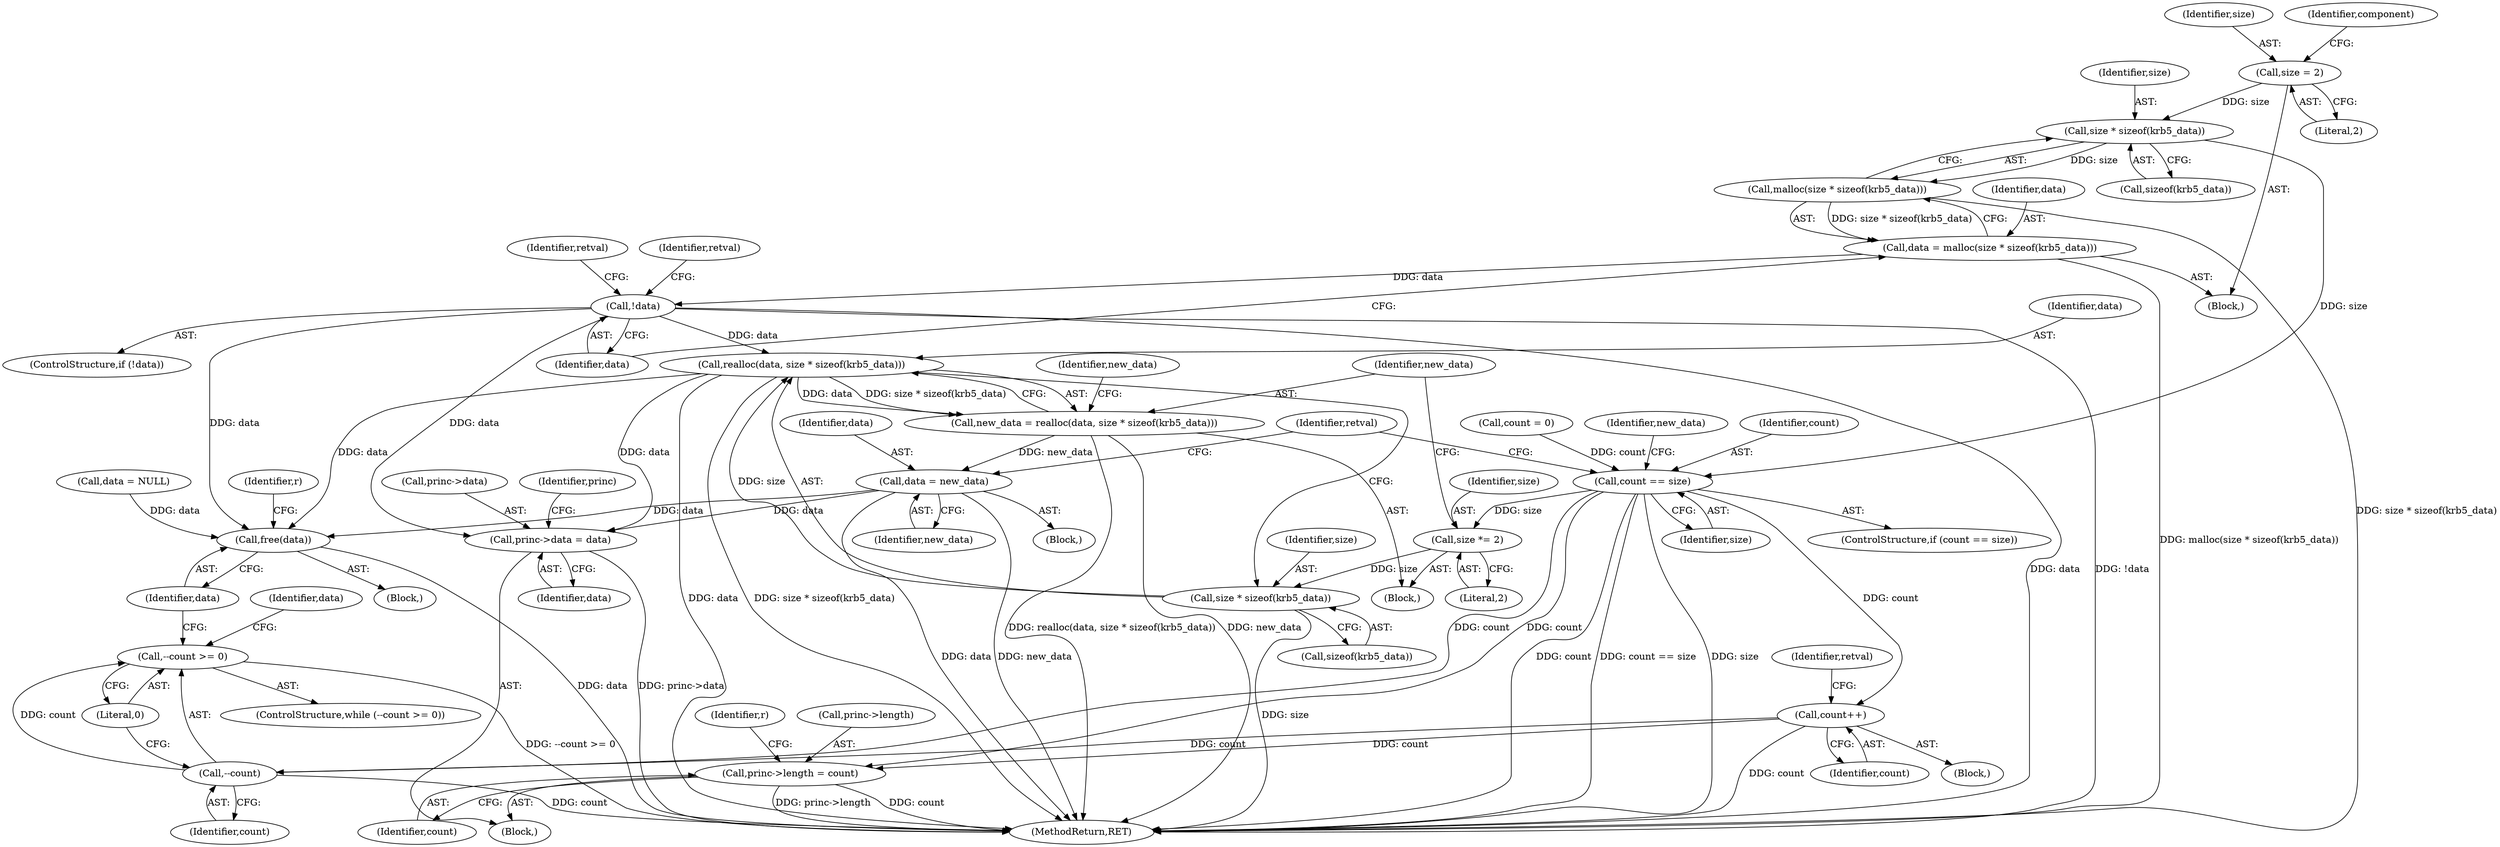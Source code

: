 digraph "0_krb5_f0c094a1b745d91ef2f9a4eae2149aac026a5789@API" {
"1000137" [label="(Call,size * sizeof(krb5_data))"];
"1000127" [label="(Call,size = 2)"];
"1000136" [label="(Call,malloc(size * sizeof(krb5_data)))"];
"1000134" [label="(Call,data = malloc(size * sizeof(krb5_data)))"];
"1000142" [label="(Call,!data)"];
"1000173" [label="(Call,realloc(data, size * sizeof(krb5_data)))"];
"1000171" [label="(Call,new_data = realloc(data, size * sizeof(krb5_data)))"];
"1000182" [label="(Call,data = new_data)"];
"1000244" [label="(Call,princ->data = data)"];
"1000275" [label="(Call,free(data))"];
"1000160" [label="(Call,count == size)"];
"1000168" [label="(Call,size *= 2)"];
"1000175" [label="(Call,size * sizeof(krb5_data))"];
"1000221" [label="(Call,count++)"];
"1000249" [label="(Call,princ->length = count)"];
"1000265" [label="(Call,--count)"];
"1000264" [label="(Call,--count >= 0)"];
"1000127" [label="(Call,size = 2)"];
"1000160" [label="(Call,count == size)"];
"1000173" [label="(Call,realloc(data, size * sizeof(krb5_data)))"];
"1000175" [label="(Call,size * sizeof(krb5_data))"];
"1000159" [label="(ControlStructure,if (count == size))"];
"1000141" [label="(ControlStructure,if (!data))"];
"1000249" [label="(Call,princ->length = count)"];
"1000193" [label="(Block,)"];
"1000139" [label="(Call,sizeof(krb5_data))"];
"1000163" [label="(Block,)"];
"1000180" [label="(Identifier,new_data)"];
"1000248" [label="(Identifier,data)"];
"1000281" [label="(MethodReturn,RET)"];
"1000263" [label="(ControlStructure,while (--count >= 0))"];
"1000192" [label="(Identifier,retval)"];
"1000168" [label="(Call,size *= 2)"];
"1000276" [label="(Identifier,data)"];
"1000136" [label="(Call,malloc(size * sizeof(krb5_data)))"];
"1000137" [label="(Call,size * sizeof(krb5_data))"];
"1000221" [label="(Call,count++)"];
"1000170" [label="(Literal,2)"];
"1000177" [label="(Call,sizeof(krb5_data))"];
"1000255" [label="(Identifier,r)"];
"1000244" [label="(Call,princ->data = data)"];
"1000222" [label="(Identifier,count)"];
"1000123" [label="(Call,count = 0)"];
"1000253" [label="(Identifier,count)"];
"1000251" [label="(Identifier,princ)"];
"1000272" [label="(Identifier,data)"];
"1000174" [label="(Identifier,data)"];
"1000128" [label="(Identifier,size)"];
"1000132" [label="(Identifier,component)"];
"1000162" [label="(Identifier,size)"];
"1000265" [label="(Call,--count)"];
"1000275" [label="(Call,free(data))"];
"1000264" [label="(Call,--count >= 0)"];
"1000262" [label="(Block,)"];
"1000278" [label="(Identifier,r)"];
"1000266" [label="(Identifier,count)"];
"1000142" [label="(Call,!data)"];
"1000176" [label="(Identifier,size)"];
"1000109" [label="(Block,)"];
"1000129" [label="(Literal,2)"];
"1000150" [label="(Identifier,retval)"];
"1000226" [label="(Block,)"];
"1000225" [label="(Identifier,retval)"];
"1000146" [label="(Identifier,retval)"];
"1000143" [label="(Identifier,data)"];
"1000171" [label="(Call,new_data = realloc(data, size * sizeof(krb5_data)))"];
"1000245" [label="(Call,princ->data)"];
"1000181" [label="(Block,)"];
"1000172" [label="(Identifier,new_data)"];
"1000169" [label="(Identifier,size)"];
"1000182" [label="(Call,data = new_data)"];
"1000134" [label="(Call,data = malloc(size * sizeof(krb5_data)))"];
"1000166" [label="(Identifier,new_data)"];
"1000135" [label="(Identifier,data)"];
"1000267" [label="(Literal,0)"];
"1000184" [label="(Identifier,new_data)"];
"1000183" [label="(Identifier,data)"];
"1000257" [label="(Call,data = NULL)"];
"1000138" [label="(Identifier,size)"];
"1000250" [label="(Call,princ->length)"];
"1000161" [label="(Identifier,count)"];
"1000137" -> "1000136"  [label="AST: "];
"1000137" -> "1000139"  [label="CFG: "];
"1000138" -> "1000137"  [label="AST: "];
"1000139" -> "1000137"  [label="AST: "];
"1000136" -> "1000137"  [label="CFG: "];
"1000137" -> "1000136"  [label="DDG: size"];
"1000127" -> "1000137"  [label="DDG: size"];
"1000137" -> "1000160"  [label="DDG: size"];
"1000127" -> "1000109"  [label="AST: "];
"1000127" -> "1000129"  [label="CFG: "];
"1000128" -> "1000127"  [label="AST: "];
"1000129" -> "1000127"  [label="AST: "];
"1000132" -> "1000127"  [label="CFG: "];
"1000136" -> "1000134"  [label="AST: "];
"1000134" -> "1000136"  [label="CFG: "];
"1000136" -> "1000281"  [label="DDG: size * sizeof(krb5_data)"];
"1000136" -> "1000134"  [label="DDG: size * sizeof(krb5_data)"];
"1000134" -> "1000109"  [label="AST: "];
"1000135" -> "1000134"  [label="AST: "];
"1000143" -> "1000134"  [label="CFG: "];
"1000134" -> "1000281"  [label="DDG: malloc(size * sizeof(krb5_data))"];
"1000134" -> "1000142"  [label="DDG: data"];
"1000142" -> "1000141"  [label="AST: "];
"1000142" -> "1000143"  [label="CFG: "];
"1000143" -> "1000142"  [label="AST: "];
"1000146" -> "1000142"  [label="CFG: "];
"1000150" -> "1000142"  [label="CFG: "];
"1000142" -> "1000281"  [label="DDG: !data"];
"1000142" -> "1000281"  [label="DDG: data"];
"1000142" -> "1000173"  [label="DDG: data"];
"1000142" -> "1000244"  [label="DDG: data"];
"1000142" -> "1000275"  [label="DDG: data"];
"1000173" -> "1000171"  [label="AST: "];
"1000173" -> "1000175"  [label="CFG: "];
"1000174" -> "1000173"  [label="AST: "];
"1000175" -> "1000173"  [label="AST: "];
"1000171" -> "1000173"  [label="CFG: "];
"1000173" -> "1000281"  [label="DDG: data"];
"1000173" -> "1000281"  [label="DDG: size * sizeof(krb5_data)"];
"1000173" -> "1000171"  [label="DDG: data"];
"1000173" -> "1000171"  [label="DDG: size * sizeof(krb5_data)"];
"1000175" -> "1000173"  [label="DDG: size"];
"1000173" -> "1000244"  [label="DDG: data"];
"1000173" -> "1000275"  [label="DDG: data"];
"1000171" -> "1000163"  [label="AST: "];
"1000172" -> "1000171"  [label="AST: "];
"1000180" -> "1000171"  [label="CFG: "];
"1000171" -> "1000281"  [label="DDG: new_data"];
"1000171" -> "1000281"  [label="DDG: realloc(data, size * sizeof(krb5_data))"];
"1000171" -> "1000182"  [label="DDG: new_data"];
"1000182" -> "1000181"  [label="AST: "];
"1000182" -> "1000184"  [label="CFG: "];
"1000183" -> "1000182"  [label="AST: "];
"1000184" -> "1000182"  [label="AST: "];
"1000192" -> "1000182"  [label="CFG: "];
"1000182" -> "1000281"  [label="DDG: new_data"];
"1000182" -> "1000281"  [label="DDG: data"];
"1000182" -> "1000244"  [label="DDG: data"];
"1000182" -> "1000275"  [label="DDG: data"];
"1000244" -> "1000226"  [label="AST: "];
"1000244" -> "1000248"  [label="CFG: "];
"1000245" -> "1000244"  [label="AST: "];
"1000248" -> "1000244"  [label="AST: "];
"1000251" -> "1000244"  [label="CFG: "];
"1000244" -> "1000281"  [label="DDG: princ->data"];
"1000275" -> "1000262"  [label="AST: "];
"1000275" -> "1000276"  [label="CFG: "];
"1000276" -> "1000275"  [label="AST: "];
"1000278" -> "1000275"  [label="CFG: "];
"1000275" -> "1000281"  [label="DDG: data"];
"1000257" -> "1000275"  [label="DDG: data"];
"1000160" -> "1000159"  [label="AST: "];
"1000160" -> "1000162"  [label="CFG: "];
"1000161" -> "1000160"  [label="AST: "];
"1000162" -> "1000160"  [label="AST: "];
"1000166" -> "1000160"  [label="CFG: "];
"1000192" -> "1000160"  [label="CFG: "];
"1000160" -> "1000281"  [label="DDG: count == size"];
"1000160" -> "1000281"  [label="DDG: size"];
"1000160" -> "1000281"  [label="DDG: count"];
"1000123" -> "1000160"  [label="DDG: count"];
"1000160" -> "1000168"  [label="DDG: size"];
"1000160" -> "1000221"  [label="DDG: count"];
"1000160" -> "1000249"  [label="DDG: count"];
"1000160" -> "1000265"  [label="DDG: count"];
"1000168" -> "1000163"  [label="AST: "];
"1000168" -> "1000170"  [label="CFG: "];
"1000169" -> "1000168"  [label="AST: "];
"1000170" -> "1000168"  [label="AST: "];
"1000172" -> "1000168"  [label="CFG: "];
"1000168" -> "1000175"  [label="DDG: size"];
"1000175" -> "1000177"  [label="CFG: "];
"1000176" -> "1000175"  [label="AST: "];
"1000177" -> "1000175"  [label="AST: "];
"1000175" -> "1000281"  [label="DDG: size"];
"1000221" -> "1000193"  [label="AST: "];
"1000221" -> "1000222"  [label="CFG: "];
"1000222" -> "1000221"  [label="AST: "];
"1000225" -> "1000221"  [label="CFG: "];
"1000221" -> "1000281"  [label="DDG: count"];
"1000221" -> "1000249"  [label="DDG: count"];
"1000221" -> "1000265"  [label="DDG: count"];
"1000249" -> "1000226"  [label="AST: "];
"1000249" -> "1000253"  [label="CFG: "];
"1000250" -> "1000249"  [label="AST: "];
"1000253" -> "1000249"  [label="AST: "];
"1000255" -> "1000249"  [label="CFG: "];
"1000249" -> "1000281"  [label="DDG: count"];
"1000249" -> "1000281"  [label="DDG: princ->length"];
"1000265" -> "1000264"  [label="AST: "];
"1000265" -> "1000266"  [label="CFG: "];
"1000266" -> "1000265"  [label="AST: "];
"1000267" -> "1000265"  [label="CFG: "];
"1000265" -> "1000281"  [label="DDG: count"];
"1000265" -> "1000264"  [label="DDG: count"];
"1000264" -> "1000263"  [label="AST: "];
"1000264" -> "1000267"  [label="CFG: "];
"1000267" -> "1000264"  [label="AST: "];
"1000272" -> "1000264"  [label="CFG: "];
"1000276" -> "1000264"  [label="CFG: "];
"1000264" -> "1000281"  [label="DDG: --count >= 0"];
}
